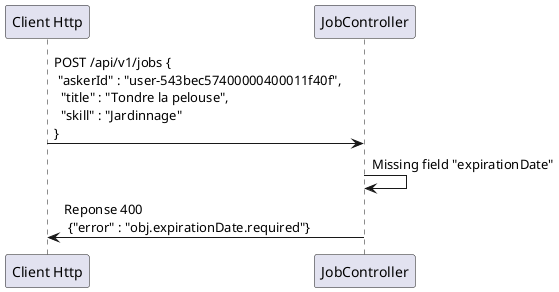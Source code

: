 @startuml

participant "Client Http"
participant JobController

"Client Http"-> JobController : POST /api/v1/jobs {\n "askerId" : "user-543bec57400000400011f40f",  \n  "title" : "Tondre la pelouse", \n  "skill" : "Jardinnage" \n}

JobController->JobController : Missing field "expirationDate"
JobController -> "Client Http" : Reponse 400  \n {"error" : "obj.expirationDate.required"}

@enduml